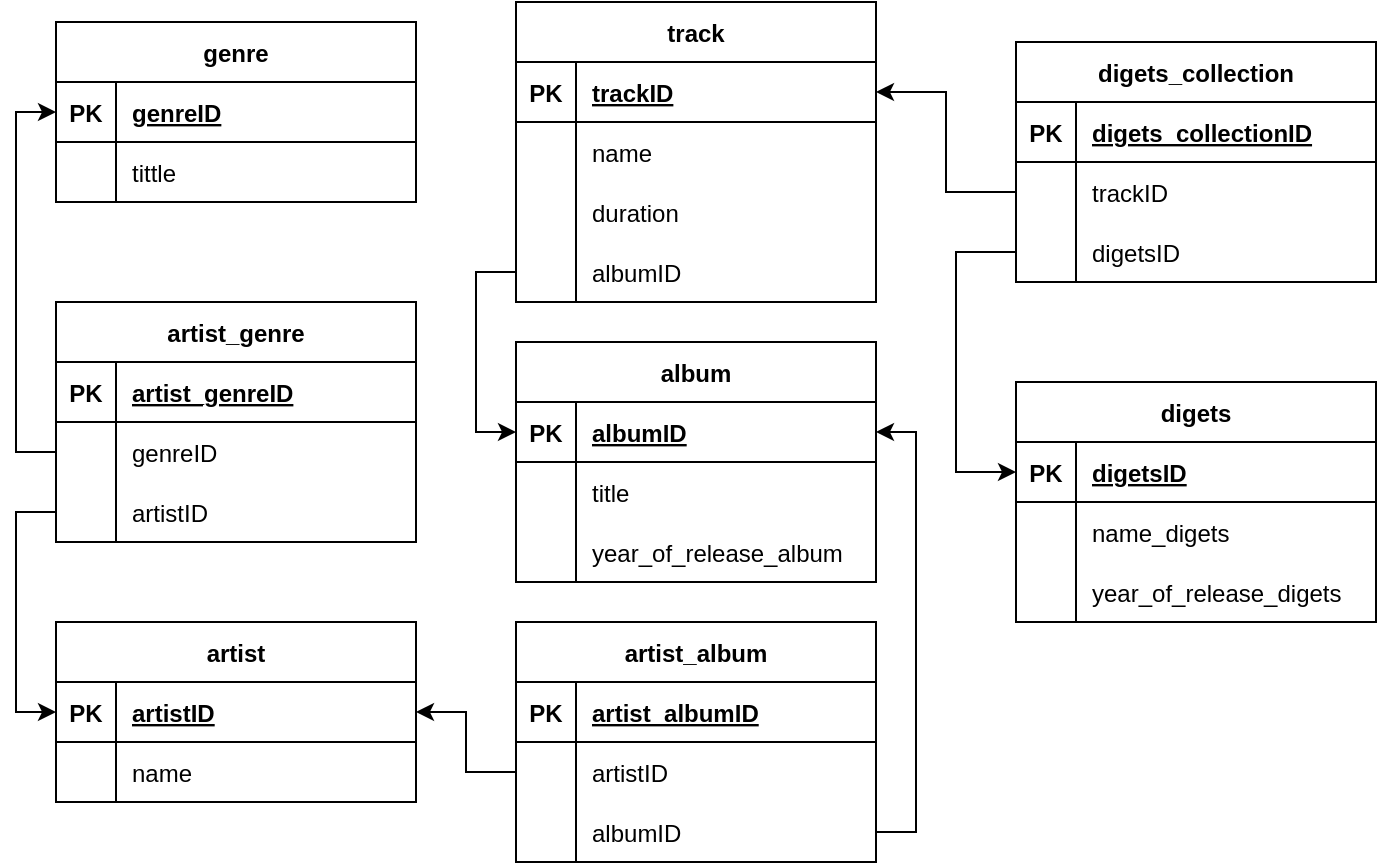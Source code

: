 <mxfile version="20.8.5" type="device"><diagram id="lGMlDadSAoJWedTkIwR0" name="Страница 1"><mxGraphModel dx="1072" dy="479" grid="1" gridSize="10" guides="1" tooltips="1" connect="1" arrows="1" fold="1" page="1" pageScale="1" pageWidth="827" pageHeight="1169" math="0" shadow="0"><root><mxCell id="0"/><mxCell id="1" parent="0"/><mxCell id="0uPjDOhhdKzLpMEQH1Mi-1" value="genre" style="shape=table;startSize=30;container=1;collapsible=1;childLayout=tableLayout;fixedRows=1;rowLines=0;fontStyle=1;align=center;resizeLast=1;" parent="1" vertex="1"><mxGeometry x="90" y="20" width="180" height="90" as="geometry"/></mxCell><mxCell id="0uPjDOhhdKzLpMEQH1Mi-2" value="" style="shape=tableRow;horizontal=0;startSize=0;swimlaneHead=0;swimlaneBody=0;fillColor=none;collapsible=0;dropTarget=0;points=[[0,0.5],[1,0.5]];portConstraint=eastwest;top=0;left=0;right=0;bottom=1;" parent="0uPjDOhhdKzLpMEQH1Mi-1" vertex="1"><mxGeometry y="30" width="180" height="30" as="geometry"/></mxCell><mxCell id="0uPjDOhhdKzLpMEQH1Mi-3" value="PK" style="shape=partialRectangle;connectable=0;fillColor=none;top=0;left=0;bottom=0;right=0;fontStyle=1;overflow=hidden;" parent="0uPjDOhhdKzLpMEQH1Mi-2" vertex="1"><mxGeometry width="30" height="30" as="geometry"><mxRectangle width="30" height="30" as="alternateBounds"/></mxGeometry></mxCell><mxCell id="0uPjDOhhdKzLpMEQH1Mi-4" value="genreID" style="shape=partialRectangle;connectable=0;fillColor=none;top=0;left=0;bottom=0;right=0;align=left;spacingLeft=6;fontStyle=5;overflow=hidden;" parent="0uPjDOhhdKzLpMEQH1Mi-2" vertex="1"><mxGeometry x="30" width="150" height="30" as="geometry"><mxRectangle width="150" height="30" as="alternateBounds"/></mxGeometry></mxCell><mxCell id="0uPjDOhhdKzLpMEQH1Mi-5" value="" style="shape=tableRow;horizontal=0;startSize=0;swimlaneHead=0;swimlaneBody=0;fillColor=none;collapsible=0;dropTarget=0;points=[[0,0.5],[1,0.5]];portConstraint=eastwest;top=0;left=0;right=0;bottom=0;" parent="0uPjDOhhdKzLpMEQH1Mi-1" vertex="1"><mxGeometry y="60" width="180" height="30" as="geometry"/></mxCell><mxCell id="0uPjDOhhdKzLpMEQH1Mi-6" value="" style="shape=partialRectangle;connectable=0;fillColor=none;top=0;left=0;bottom=0;right=0;editable=1;overflow=hidden;fontStyle=1" parent="0uPjDOhhdKzLpMEQH1Mi-5" vertex="1"><mxGeometry width="30" height="30" as="geometry"><mxRectangle width="30" height="30" as="alternateBounds"/></mxGeometry></mxCell><mxCell id="0uPjDOhhdKzLpMEQH1Mi-7" value="tittle" style="shape=partialRectangle;connectable=0;fillColor=none;top=0;left=0;bottom=0;right=0;align=left;spacingLeft=6;overflow=hidden;" parent="0uPjDOhhdKzLpMEQH1Mi-5" vertex="1"><mxGeometry x="30" width="150" height="30" as="geometry"><mxRectangle width="150" height="30" as="alternateBounds"/></mxGeometry></mxCell><mxCell id="0uPjDOhhdKzLpMEQH1Mi-20" value="artist" style="shape=table;startSize=30;container=1;collapsible=1;childLayout=tableLayout;fixedRows=1;rowLines=0;fontStyle=1;align=center;resizeLast=1;" parent="1" vertex="1"><mxGeometry x="90" y="320" width="180" height="90" as="geometry"/></mxCell><mxCell id="0uPjDOhhdKzLpMEQH1Mi-21" value="" style="shape=tableRow;horizontal=0;startSize=0;swimlaneHead=0;swimlaneBody=0;fillColor=none;collapsible=0;dropTarget=0;points=[[0,0.5],[1,0.5]];portConstraint=eastwest;top=0;left=0;right=0;bottom=1;" parent="0uPjDOhhdKzLpMEQH1Mi-20" vertex="1"><mxGeometry y="30" width="180" height="30" as="geometry"/></mxCell><mxCell id="0uPjDOhhdKzLpMEQH1Mi-22" value="PK" style="shape=partialRectangle;connectable=0;fillColor=none;top=0;left=0;bottom=0;right=0;fontStyle=1;overflow=hidden;" parent="0uPjDOhhdKzLpMEQH1Mi-21" vertex="1"><mxGeometry width="30" height="30" as="geometry"><mxRectangle width="30" height="30" as="alternateBounds"/></mxGeometry></mxCell><mxCell id="0uPjDOhhdKzLpMEQH1Mi-23" value="artistID" style="shape=partialRectangle;connectable=0;fillColor=none;top=0;left=0;bottom=0;right=0;align=left;spacingLeft=6;fontStyle=5;overflow=hidden;" parent="0uPjDOhhdKzLpMEQH1Mi-21" vertex="1"><mxGeometry x="30" width="150" height="30" as="geometry"><mxRectangle width="150" height="30" as="alternateBounds"/></mxGeometry></mxCell><mxCell id="0uPjDOhhdKzLpMEQH1Mi-24" value="" style="shape=tableRow;horizontal=0;startSize=0;swimlaneHead=0;swimlaneBody=0;fillColor=none;collapsible=0;dropTarget=0;points=[[0,0.5],[1,0.5]];portConstraint=eastwest;top=0;left=0;right=0;bottom=0;" parent="0uPjDOhhdKzLpMEQH1Mi-20" vertex="1"><mxGeometry y="60" width="180" height="30" as="geometry"/></mxCell><mxCell id="0uPjDOhhdKzLpMEQH1Mi-25" value="" style="shape=partialRectangle;connectable=0;fillColor=none;top=0;left=0;bottom=0;right=0;editable=1;overflow=hidden;" parent="0uPjDOhhdKzLpMEQH1Mi-24" vertex="1"><mxGeometry width="30" height="30" as="geometry"><mxRectangle width="30" height="30" as="alternateBounds"/></mxGeometry></mxCell><mxCell id="0uPjDOhhdKzLpMEQH1Mi-26" value="name" style="shape=partialRectangle;connectable=0;fillColor=none;top=0;left=0;bottom=0;right=0;align=left;spacingLeft=6;overflow=hidden;" parent="0uPjDOhhdKzLpMEQH1Mi-24" vertex="1"><mxGeometry x="30" width="150" height="30" as="geometry"><mxRectangle width="150" height="30" as="alternateBounds"/></mxGeometry></mxCell><mxCell id="0uPjDOhhdKzLpMEQH1Mi-33" value="album" style="shape=table;startSize=30;container=1;collapsible=1;childLayout=tableLayout;fixedRows=1;rowLines=0;fontStyle=1;align=center;resizeLast=1;" parent="1" vertex="1"><mxGeometry x="320" y="180" width="180" height="120" as="geometry"/></mxCell><mxCell id="0uPjDOhhdKzLpMEQH1Mi-34" value="" style="shape=tableRow;horizontal=0;startSize=0;swimlaneHead=0;swimlaneBody=0;fillColor=none;collapsible=0;dropTarget=0;points=[[0,0.5],[1,0.5]];portConstraint=eastwest;top=0;left=0;right=0;bottom=1;" parent="0uPjDOhhdKzLpMEQH1Mi-33" vertex="1"><mxGeometry y="30" width="180" height="30" as="geometry"/></mxCell><mxCell id="0uPjDOhhdKzLpMEQH1Mi-35" value="PK" style="shape=partialRectangle;connectable=0;fillColor=none;top=0;left=0;bottom=0;right=0;fontStyle=1;overflow=hidden;" parent="0uPjDOhhdKzLpMEQH1Mi-34" vertex="1"><mxGeometry width="30" height="30" as="geometry"><mxRectangle width="30" height="30" as="alternateBounds"/></mxGeometry></mxCell><mxCell id="0uPjDOhhdKzLpMEQH1Mi-36" value="albumID" style="shape=partialRectangle;connectable=0;fillColor=none;top=0;left=0;bottom=0;right=0;align=left;spacingLeft=6;fontStyle=5;overflow=hidden;" parent="0uPjDOhhdKzLpMEQH1Mi-34" vertex="1"><mxGeometry x="30" width="150" height="30" as="geometry"><mxRectangle width="150" height="30" as="alternateBounds"/></mxGeometry></mxCell><mxCell id="0uPjDOhhdKzLpMEQH1Mi-37" value="" style="shape=tableRow;horizontal=0;startSize=0;swimlaneHead=0;swimlaneBody=0;fillColor=none;collapsible=0;dropTarget=0;points=[[0,0.5],[1,0.5]];portConstraint=eastwest;top=0;left=0;right=0;bottom=0;" parent="0uPjDOhhdKzLpMEQH1Mi-33" vertex="1"><mxGeometry y="60" width="180" height="30" as="geometry"/></mxCell><mxCell id="0uPjDOhhdKzLpMEQH1Mi-38" value="" style="shape=partialRectangle;connectable=0;fillColor=none;top=0;left=0;bottom=0;right=0;editable=1;overflow=hidden;" parent="0uPjDOhhdKzLpMEQH1Mi-37" vertex="1"><mxGeometry width="30" height="30" as="geometry"><mxRectangle width="30" height="30" as="alternateBounds"/></mxGeometry></mxCell><mxCell id="0uPjDOhhdKzLpMEQH1Mi-39" value="title" style="shape=partialRectangle;connectable=0;fillColor=none;top=0;left=0;bottom=0;right=0;align=left;spacingLeft=6;overflow=hidden;" parent="0uPjDOhhdKzLpMEQH1Mi-37" vertex="1"><mxGeometry x="30" width="150" height="30" as="geometry"><mxRectangle width="150" height="30" as="alternateBounds"/></mxGeometry></mxCell><mxCell id="0uPjDOhhdKzLpMEQH1Mi-40" value="" style="shape=tableRow;horizontal=0;startSize=0;swimlaneHead=0;swimlaneBody=0;fillColor=none;collapsible=0;dropTarget=0;points=[[0,0.5],[1,0.5]];portConstraint=eastwest;top=0;left=0;right=0;bottom=0;" parent="0uPjDOhhdKzLpMEQH1Mi-33" vertex="1"><mxGeometry y="90" width="180" height="30" as="geometry"/></mxCell><mxCell id="0uPjDOhhdKzLpMEQH1Mi-41" value="" style="shape=partialRectangle;connectable=0;fillColor=none;top=0;left=0;bottom=0;right=0;editable=1;overflow=hidden;" parent="0uPjDOhhdKzLpMEQH1Mi-40" vertex="1"><mxGeometry width="30" height="30" as="geometry"><mxRectangle width="30" height="30" as="alternateBounds"/></mxGeometry></mxCell><mxCell id="0uPjDOhhdKzLpMEQH1Mi-42" value="year_of_release_album" style="shape=partialRectangle;connectable=0;fillColor=none;top=0;left=0;bottom=0;right=0;align=left;spacingLeft=6;overflow=hidden;" parent="0uPjDOhhdKzLpMEQH1Mi-40" vertex="1"><mxGeometry x="30" width="150" height="30" as="geometry"><mxRectangle width="150" height="30" as="alternateBounds"/></mxGeometry></mxCell><mxCell id="0uPjDOhhdKzLpMEQH1Mi-47" value="track" style="shape=table;startSize=30;container=1;collapsible=1;childLayout=tableLayout;fixedRows=1;rowLines=0;fontStyle=1;align=center;resizeLast=1;" parent="1" vertex="1"><mxGeometry x="320" y="10" width="180" height="150" as="geometry"/></mxCell><mxCell id="0uPjDOhhdKzLpMEQH1Mi-48" value="" style="shape=tableRow;horizontal=0;startSize=0;swimlaneHead=0;swimlaneBody=0;fillColor=none;collapsible=0;dropTarget=0;points=[[0,0.5],[1,0.5]];portConstraint=eastwest;top=0;left=0;right=0;bottom=1;" parent="0uPjDOhhdKzLpMEQH1Mi-47" vertex="1"><mxGeometry y="30" width="180" height="30" as="geometry"/></mxCell><mxCell id="0uPjDOhhdKzLpMEQH1Mi-49" value="PK" style="shape=partialRectangle;connectable=0;fillColor=none;top=0;left=0;bottom=0;right=0;fontStyle=1;overflow=hidden;" parent="0uPjDOhhdKzLpMEQH1Mi-48" vertex="1"><mxGeometry width="30" height="30" as="geometry"><mxRectangle width="30" height="30" as="alternateBounds"/></mxGeometry></mxCell><mxCell id="0uPjDOhhdKzLpMEQH1Mi-50" value="trackID" style="shape=partialRectangle;connectable=0;fillColor=none;top=0;left=0;bottom=0;right=0;align=left;spacingLeft=6;fontStyle=5;overflow=hidden;" parent="0uPjDOhhdKzLpMEQH1Mi-48" vertex="1"><mxGeometry x="30" width="150" height="30" as="geometry"><mxRectangle width="150" height="30" as="alternateBounds"/></mxGeometry></mxCell><mxCell id="0uPjDOhhdKzLpMEQH1Mi-51" value="" style="shape=tableRow;horizontal=0;startSize=0;swimlaneHead=0;swimlaneBody=0;fillColor=none;collapsible=0;dropTarget=0;points=[[0,0.5],[1,0.5]];portConstraint=eastwest;top=0;left=0;right=0;bottom=0;" parent="0uPjDOhhdKzLpMEQH1Mi-47" vertex="1"><mxGeometry y="60" width="180" height="30" as="geometry"/></mxCell><mxCell id="0uPjDOhhdKzLpMEQH1Mi-52" value="" style="shape=partialRectangle;connectable=0;fillColor=none;top=0;left=0;bottom=0;right=0;editable=1;overflow=hidden;" parent="0uPjDOhhdKzLpMEQH1Mi-51" vertex="1"><mxGeometry width="30" height="30" as="geometry"><mxRectangle width="30" height="30" as="alternateBounds"/></mxGeometry></mxCell><mxCell id="0uPjDOhhdKzLpMEQH1Mi-53" value="name" style="shape=partialRectangle;connectable=0;fillColor=none;top=0;left=0;bottom=0;right=0;align=left;spacingLeft=6;overflow=hidden;" parent="0uPjDOhhdKzLpMEQH1Mi-51" vertex="1"><mxGeometry x="30" width="150" height="30" as="geometry"><mxRectangle width="150" height="30" as="alternateBounds"/></mxGeometry></mxCell><mxCell id="0uPjDOhhdKzLpMEQH1Mi-54" value="" style="shape=tableRow;horizontal=0;startSize=0;swimlaneHead=0;swimlaneBody=0;fillColor=none;collapsible=0;dropTarget=0;points=[[0,0.5],[1,0.5]];portConstraint=eastwest;top=0;left=0;right=0;bottom=0;" parent="0uPjDOhhdKzLpMEQH1Mi-47" vertex="1"><mxGeometry y="90" width="180" height="30" as="geometry"/></mxCell><mxCell id="0uPjDOhhdKzLpMEQH1Mi-55" value="" style="shape=partialRectangle;connectable=0;fillColor=none;top=0;left=0;bottom=0;right=0;editable=1;overflow=hidden;" parent="0uPjDOhhdKzLpMEQH1Mi-54" vertex="1"><mxGeometry width="30" height="30" as="geometry"><mxRectangle width="30" height="30" as="alternateBounds"/></mxGeometry></mxCell><mxCell id="0uPjDOhhdKzLpMEQH1Mi-56" value="duration" style="shape=partialRectangle;connectable=0;fillColor=none;top=0;left=0;bottom=0;right=0;align=left;spacingLeft=6;overflow=hidden;" parent="0uPjDOhhdKzLpMEQH1Mi-54" vertex="1"><mxGeometry x="30" width="150" height="30" as="geometry"><mxRectangle width="150" height="30" as="alternateBounds"/></mxGeometry></mxCell><mxCell id="0uPjDOhhdKzLpMEQH1Mi-57" value="" style="shape=tableRow;horizontal=0;startSize=0;swimlaneHead=0;swimlaneBody=0;fillColor=none;collapsible=0;dropTarget=0;points=[[0,0.5],[1,0.5]];portConstraint=eastwest;top=0;left=0;right=0;bottom=0;" parent="0uPjDOhhdKzLpMEQH1Mi-47" vertex="1"><mxGeometry y="120" width="180" height="30" as="geometry"/></mxCell><mxCell id="0uPjDOhhdKzLpMEQH1Mi-58" value="" style="shape=partialRectangle;connectable=0;fillColor=none;top=0;left=0;bottom=0;right=0;editable=1;overflow=hidden;" parent="0uPjDOhhdKzLpMEQH1Mi-57" vertex="1"><mxGeometry width="30" height="30" as="geometry"><mxRectangle width="30" height="30" as="alternateBounds"/></mxGeometry></mxCell><mxCell id="0uPjDOhhdKzLpMEQH1Mi-59" value="albumID" style="shape=partialRectangle;connectable=0;fillColor=none;top=0;left=0;bottom=0;right=0;align=left;spacingLeft=6;overflow=hidden;" parent="0uPjDOhhdKzLpMEQH1Mi-57" vertex="1"><mxGeometry x="30" width="150" height="30" as="geometry"><mxRectangle width="150" height="30" as="alternateBounds"/></mxGeometry></mxCell><mxCell id="3a5hWty3GKKJto-T6aXx-13" value="artist_genre" style="shape=table;startSize=30;container=1;collapsible=1;childLayout=tableLayout;fixedRows=1;rowLines=0;fontStyle=1;align=center;resizeLast=1;" parent="1" vertex="1"><mxGeometry x="90" y="160" width="180" height="120" as="geometry"/></mxCell><mxCell id="3a5hWty3GKKJto-T6aXx-14" value="" style="shape=tableRow;horizontal=0;startSize=0;swimlaneHead=0;swimlaneBody=0;fillColor=none;collapsible=0;dropTarget=0;points=[[0,0.5],[1,0.5]];portConstraint=eastwest;top=0;left=0;right=0;bottom=1;" parent="3a5hWty3GKKJto-T6aXx-13" vertex="1"><mxGeometry y="30" width="180" height="30" as="geometry"/></mxCell><mxCell id="3a5hWty3GKKJto-T6aXx-15" value="PK" style="shape=partialRectangle;connectable=0;fillColor=none;top=0;left=0;bottom=0;right=0;fontStyle=1;overflow=hidden;" parent="3a5hWty3GKKJto-T6aXx-14" vertex="1"><mxGeometry width="30" height="30" as="geometry"><mxRectangle width="30" height="30" as="alternateBounds"/></mxGeometry></mxCell><mxCell id="3a5hWty3GKKJto-T6aXx-16" value="artist_genreID" style="shape=partialRectangle;connectable=0;fillColor=none;top=0;left=0;bottom=0;right=0;align=left;spacingLeft=6;fontStyle=5;overflow=hidden;" parent="3a5hWty3GKKJto-T6aXx-14" vertex="1"><mxGeometry x="30" width="150" height="30" as="geometry"><mxRectangle width="150" height="30" as="alternateBounds"/></mxGeometry></mxCell><mxCell id="3a5hWty3GKKJto-T6aXx-17" value="" style="shape=tableRow;horizontal=0;startSize=0;swimlaneHead=0;swimlaneBody=0;fillColor=none;collapsible=0;dropTarget=0;points=[[0,0.5],[1,0.5]];portConstraint=eastwest;top=0;left=0;right=0;bottom=0;" parent="3a5hWty3GKKJto-T6aXx-13" vertex="1"><mxGeometry y="60" width="180" height="30" as="geometry"/></mxCell><mxCell id="3a5hWty3GKKJto-T6aXx-18" value="" style="shape=partialRectangle;connectable=0;fillColor=none;top=0;left=0;bottom=0;right=0;editable=1;overflow=hidden;" parent="3a5hWty3GKKJto-T6aXx-17" vertex="1"><mxGeometry width="30" height="30" as="geometry"><mxRectangle width="30" height="30" as="alternateBounds"/></mxGeometry></mxCell><mxCell id="3a5hWty3GKKJto-T6aXx-19" value="genreID" style="shape=partialRectangle;connectable=0;fillColor=none;top=0;left=0;bottom=0;right=0;align=left;spacingLeft=6;overflow=hidden;" parent="3a5hWty3GKKJto-T6aXx-17" vertex="1"><mxGeometry x="30" width="150" height="30" as="geometry"><mxRectangle width="150" height="30" as="alternateBounds"/></mxGeometry></mxCell><mxCell id="3a5hWty3GKKJto-T6aXx-20" value="" style="shape=tableRow;horizontal=0;startSize=0;swimlaneHead=0;swimlaneBody=0;fillColor=none;collapsible=0;dropTarget=0;points=[[0,0.5],[1,0.5]];portConstraint=eastwest;top=0;left=0;right=0;bottom=0;" parent="3a5hWty3GKKJto-T6aXx-13" vertex="1"><mxGeometry y="90" width="180" height="30" as="geometry"/></mxCell><mxCell id="3a5hWty3GKKJto-T6aXx-21" value="" style="shape=partialRectangle;connectable=0;fillColor=none;top=0;left=0;bottom=0;right=0;editable=1;overflow=hidden;" parent="3a5hWty3GKKJto-T6aXx-20" vertex="1"><mxGeometry width="30" height="30" as="geometry"><mxRectangle width="30" height="30" as="alternateBounds"/></mxGeometry></mxCell><mxCell id="3a5hWty3GKKJto-T6aXx-22" value="artistID" style="shape=partialRectangle;connectable=0;fillColor=none;top=0;left=0;bottom=0;right=0;align=left;spacingLeft=6;overflow=hidden;" parent="3a5hWty3GKKJto-T6aXx-20" vertex="1"><mxGeometry x="30" width="150" height="30" as="geometry"><mxRectangle width="150" height="30" as="alternateBounds"/></mxGeometry></mxCell><mxCell id="3a5hWty3GKKJto-T6aXx-27" style="edgeStyle=orthogonalEdgeStyle;rounded=0;orthogonalLoop=1;jettySize=auto;html=1;exitX=0;exitY=0.5;exitDx=0;exitDy=0;entryX=0;entryY=0.5;entryDx=0;entryDy=0;" parent="1" source="3a5hWty3GKKJto-T6aXx-17" target="0uPjDOhhdKzLpMEQH1Mi-2" edge="1"><mxGeometry relative="1" as="geometry"/></mxCell><mxCell id="3a5hWty3GKKJto-T6aXx-28" style="edgeStyle=orthogonalEdgeStyle;rounded=0;orthogonalLoop=1;jettySize=auto;html=1;exitX=0;exitY=0.5;exitDx=0;exitDy=0;entryX=0;entryY=0.5;entryDx=0;entryDy=0;" parent="1" source="3a5hWty3GKKJto-T6aXx-20" target="0uPjDOhhdKzLpMEQH1Mi-21" edge="1"><mxGeometry relative="1" as="geometry"/></mxCell><mxCell id="3a5hWty3GKKJto-T6aXx-29" value="artist_album" style="shape=table;startSize=30;container=1;collapsible=1;childLayout=tableLayout;fixedRows=1;rowLines=0;fontStyle=1;align=center;resizeLast=1;" parent="1" vertex="1"><mxGeometry x="320" y="320" width="180" height="120" as="geometry"/></mxCell><mxCell id="3a5hWty3GKKJto-T6aXx-30" value="" style="shape=tableRow;horizontal=0;startSize=0;swimlaneHead=0;swimlaneBody=0;fillColor=none;collapsible=0;dropTarget=0;points=[[0,0.5],[1,0.5]];portConstraint=eastwest;top=0;left=0;right=0;bottom=1;" parent="3a5hWty3GKKJto-T6aXx-29" vertex="1"><mxGeometry y="30" width="180" height="30" as="geometry"/></mxCell><mxCell id="3a5hWty3GKKJto-T6aXx-31" value="PK" style="shape=partialRectangle;connectable=0;fillColor=none;top=0;left=0;bottom=0;right=0;fontStyle=1;overflow=hidden;" parent="3a5hWty3GKKJto-T6aXx-30" vertex="1"><mxGeometry width="30" height="30" as="geometry"><mxRectangle width="30" height="30" as="alternateBounds"/></mxGeometry></mxCell><mxCell id="3a5hWty3GKKJto-T6aXx-32" value="artist_albumID" style="shape=partialRectangle;connectable=0;fillColor=none;top=0;left=0;bottom=0;right=0;align=left;spacingLeft=6;fontStyle=5;overflow=hidden;" parent="3a5hWty3GKKJto-T6aXx-30" vertex="1"><mxGeometry x="30" width="150" height="30" as="geometry"><mxRectangle width="150" height="30" as="alternateBounds"/></mxGeometry></mxCell><mxCell id="3a5hWty3GKKJto-T6aXx-33" value="" style="shape=tableRow;horizontal=0;startSize=0;swimlaneHead=0;swimlaneBody=0;fillColor=none;collapsible=0;dropTarget=0;points=[[0,0.5],[1,0.5]];portConstraint=eastwest;top=0;left=0;right=0;bottom=0;" parent="3a5hWty3GKKJto-T6aXx-29" vertex="1"><mxGeometry y="60" width="180" height="30" as="geometry"/></mxCell><mxCell id="3a5hWty3GKKJto-T6aXx-34" value="" style="shape=partialRectangle;connectable=0;fillColor=none;top=0;left=0;bottom=0;right=0;editable=1;overflow=hidden;" parent="3a5hWty3GKKJto-T6aXx-33" vertex="1"><mxGeometry width="30" height="30" as="geometry"><mxRectangle width="30" height="30" as="alternateBounds"/></mxGeometry></mxCell><mxCell id="3a5hWty3GKKJto-T6aXx-35" value="artistID" style="shape=partialRectangle;connectable=0;fillColor=none;top=0;left=0;bottom=0;right=0;align=left;spacingLeft=6;overflow=hidden;" parent="3a5hWty3GKKJto-T6aXx-33" vertex="1"><mxGeometry x="30" width="150" height="30" as="geometry"><mxRectangle width="150" height="30" as="alternateBounds"/></mxGeometry></mxCell><mxCell id="3a5hWty3GKKJto-T6aXx-36" value="" style="shape=tableRow;horizontal=0;startSize=0;swimlaneHead=0;swimlaneBody=0;fillColor=none;collapsible=0;dropTarget=0;points=[[0,0.5],[1,0.5]];portConstraint=eastwest;top=0;left=0;right=0;bottom=0;" parent="3a5hWty3GKKJto-T6aXx-29" vertex="1"><mxGeometry y="90" width="180" height="30" as="geometry"/></mxCell><mxCell id="3a5hWty3GKKJto-T6aXx-37" value="" style="shape=partialRectangle;connectable=0;fillColor=none;top=0;left=0;bottom=0;right=0;editable=1;overflow=hidden;" parent="3a5hWty3GKKJto-T6aXx-36" vertex="1"><mxGeometry width="30" height="30" as="geometry"><mxRectangle width="30" height="30" as="alternateBounds"/></mxGeometry></mxCell><mxCell id="3a5hWty3GKKJto-T6aXx-38" value="albumID" style="shape=partialRectangle;connectable=0;fillColor=none;top=0;left=0;bottom=0;right=0;align=left;spacingLeft=6;overflow=hidden;" parent="3a5hWty3GKKJto-T6aXx-36" vertex="1"><mxGeometry x="30" width="150" height="30" as="geometry"><mxRectangle width="150" height="30" as="alternateBounds"/></mxGeometry></mxCell><mxCell id="3a5hWty3GKKJto-T6aXx-42" style="edgeStyle=orthogonalEdgeStyle;rounded=0;orthogonalLoop=1;jettySize=auto;html=1;exitX=0;exitY=0.5;exitDx=0;exitDy=0;entryX=1;entryY=0.5;entryDx=0;entryDy=0;" parent="1" source="3a5hWty3GKKJto-T6aXx-33" target="0uPjDOhhdKzLpMEQH1Mi-21" edge="1"><mxGeometry relative="1" as="geometry"/></mxCell><mxCell id="3a5hWty3GKKJto-T6aXx-45" style="edgeStyle=orthogonalEdgeStyle;rounded=0;orthogonalLoop=1;jettySize=auto;html=1;exitX=1;exitY=0.5;exitDx=0;exitDy=0;entryX=1;entryY=0.5;entryDx=0;entryDy=0;" parent="1" source="3a5hWty3GKKJto-T6aXx-36" target="0uPjDOhhdKzLpMEQH1Mi-34" edge="1"><mxGeometry relative="1" as="geometry"/></mxCell><mxCell id="3a5hWty3GKKJto-T6aXx-46" style="edgeStyle=orthogonalEdgeStyle;rounded=0;orthogonalLoop=1;jettySize=auto;html=1;exitX=0;exitY=0.5;exitDx=0;exitDy=0;entryX=0;entryY=0.5;entryDx=0;entryDy=0;" parent="1" source="0uPjDOhhdKzLpMEQH1Mi-57" target="0uPjDOhhdKzLpMEQH1Mi-34" edge="1"><mxGeometry relative="1" as="geometry"/></mxCell><mxCell id="3a5hWty3GKKJto-T6aXx-47" value="digets_collection" style="shape=table;startSize=30;container=1;collapsible=1;childLayout=tableLayout;fixedRows=1;rowLines=0;fontStyle=1;align=center;resizeLast=1;" parent="1" vertex="1"><mxGeometry x="570" y="30" width="180" height="120" as="geometry"/></mxCell><mxCell id="3a5hWty3GKKJto-T6aXx-48" value="" style="shape=tableRow;horizontal=0;startSize=0;swimlaneHead=0;swimlaneBody=0;fillColor=none;collapsible=0;dropTarget=0;points=[[0,0.5],[1,0.5]];portConstraint=eastwest;top=0;left=0;right=0;bottom=1;" parent="3a5hWty3GKKJto-T6aXx-47" vertex="1"><mxGeometry y="30" width="180" height="30" as="geometry"/></mxCell><mxCell id="3a5hWty3GKKJto-T6aXx-49" value="PK" style="shape=partialRectangle;connectable=0;fillColor=none;top=0;left=0;bottom=0;right=0;fontStyle=1;overflow=hidden;" parent="3a5hWty3GKKJto-T6aXx-48" vertex="1"><mxGeometry width="30" height="30" as="geometry"><mxRectangle width="30" height="30" as="alternateBounds"/></mxGeometry></mxCell><mxCell id="3a5hWty3GKKJto-T6aXx-50" value="digets_collectionID" style="shape=partialRectangle;connectable=0;fillColor=none;top=0;left=0;bottom=0;right=0;align=left;spacingLeft=6;fontStyle=5;overflow=hidden;" parent="3a5hWty3GKKJto-T6aXx-48" vertex="1"><mxGeometry x="30" width="150" height="30" as="geometry"><mxRectangle width="150" height="30" as="alternateBounds"/></mxGeometry></mxCell><mxCell id="3a5hWty3GKKJto-T6aXx-51" value="" style="shape=tableRow;horizontal=0;startSize=0;swimlaneHead=0;swimlaneBody=0;fillColor=none;collapsible=0;dropTarget=0;points=[[0,0.5],[1,0.5]];portConstraint=eastwest;top=0;left=0;right=0;bottom=0;" parent="3a5hWty3GKKJto-T6aXx-47" vertex="1"><mxGeometry y="60" width="180" height="30" as="geometry"/></mxCell><mxCell id="3a5hWty3GKKJto-T6aXx-52" value="" style="shape=partialRectangle;connectable=0;fillColor=none;top=0;left=0;bottom=0;right=0;editable=1;overflow=hidden;" parent="3a5hWty3GKKJto-T6aXx-51" vertex="1"><mxGeometry width="30" height="30" as="geometry"><mxRectangle width="30" height="30" as="alternateBounds"/></mxGeometry></mxCell><mxCell id="3a5hWty3GKKJto-T6aXx-53" value="trackID" style="shape=partialRectangle;connectable=0;fillColor=none;top=0;left=0;bottom=0;right=0;align=left;spacingLeft=6;overflow=hidden;" parent="3a5hWty3GKKJto-T6aXx-51" vertex="1"><mxGeometry x="30" width="150" height="30" as="geometry"><mxRectangle width="150" height="30" as="alternateBounds"/></mxGeometry></mxCell><mxCell id="3a5hWty3GKKJto-T6aXx-54" value="" style="shape=tableRow;horizontal=0;startSize=0;swimlaneHead=0;swimlaneBody=0;fillColor=none;collapsible=0;dropTarget=0;points=[[0,0.5],[1,0.5]];portConstraint=eastwest;top=0;left=0;right=0;bottom=0;" parent="3a5hWty3GKKJto-T6aXx-47" vertex="1"><mxGeometry y="90" width="180" height="30" as="geometry"/></mxCell><mxCell id="3a5hWty3GKKJto-T6aXx-55" value="" style="shape=partialRectangle;connectable=0;fillColor=none;top=0;left=0;bottom=0;right=0;editable=1;overflow=hidden;" parent="3a5hWty3GKKJto-T6aXx-54" vertex="1"><mxGeometry width="30" height="30" as="geometry"><mxRectangle width="30" height="30" as="alternateBounds"/></mxGeometry></mxCell><mxCell id="3a5hWty3GKKJto-T6aXx-56" value="digetsID" style="shape=partialRectangle;connectable=0;fillColor=none;top=0;left=0;bottom=0;right=0;align=left;spacingLeft=6;overflow=hidden;" parent="3a5hWty3GKKJto-T6aXx-54" vertex="1"><mxGeometry x="30" width="150" height="30" as="geometry"><mxRectangle width="150" height="30" as="alternateBounds"/></mxGeometry></mxCell><mxCell id="3a5hWty3GKKJto-T6aXx-60" value="digets" style="shape=table;startSize=30;container=1;collapsible=1;childLayout=tableLayout;fixedRows=1;rowLines=0;fontStyle=1;align=center;resizeLast=1;" parent="1" vertex="1"><mxGeometry x="570" y="200" width="180" height="120" as="geometry"/></mxCell><mxCell id="3a5hWty3GKKJto-T6aXx-61" value="" style="shape=tableRow;horizontal=0;startSize=0;swimlaneHead=0;swimlaneBody=0;fillColor=none;collapsible=0;dropTarget=0;points=[[0,0.5],[1,0.5]];portConstraint=eastwest;top=0;left=0;right=0;bottom=1;" parent="3a5hWty3GKKJto-T6aXx-60" vertex="1"><mxGeometry y="30" width="180" height="30" as="geometry"/></mxCell><mxCell id="3a5hWty3GKKJto-T6aXx-62" value="PK" style="shape=partialRectangle;connectable=0;fillColor=none;top=0;left=0;bottom=0;right=0;fontStyle=1;overflow=hidden;" parent="3a5hWty3GKKJto-T6aXx-61" vertex="1"><mxGeometry width="30" height="30" as="geometry"><mxRectangle width="30" height="30" as="alternateBounds"/></mxGeometry></mxCell><mxCell id="3a5hWty3GKKJto-T6aXx-63" value="digetsID" style="shape=partialRectangle;connectable=0;fillColor=none;top=0;left=0;bottom=0;right=0;align=left;spacingLeft=6;fontStyle=5;overflow=hidden;" parent="3a5hWty3GKKJto-T6aXx-61" vertex="1"><mxGeometry x="30" width="150" height="30" as="geometry"><mxRectangle width="150" height="30" as="alternateBounds"/></mxGeometry></mxCell><mxCell id="3a5hWty3GKKJto-T6aXx-64" value="" style="shape=tableRow;horizontal=0;startSize=0;swimlaneHead=0;swimlaneBody=0;fillColor=none;collapsible=0;dropTarget=0;points=[[0,0.5],[1,0.5]];portConstraint=eastwest;top=0;left=0;right=0;bottom=0;" parent="3a5hWty3GKKJto-T6aXx-60" vertex="1"><mxGeometry y="60" width="180" height="30" as="geometry"/></mxCell><mxCell id="3a5hWty3GKKJto-T6aXx-65" value="" style="shape=partialRectangle;connectable=0;fillColor=none;top=0;left=0;bottom=0;right=0;editable=1;overflow=hidden;" parent="3a5hWty3GKKJto-T6aXx-64" vertex="1"><mxGeometry width="30" height="30" as="geometry"><mxRectangle width="30" height="30" as="alternateBounds"/></mxGeometry></mxCell><mxCell id="3a5hWty3GKKJto-T6aXx-66" value="name_digets" style="shape=partialRectangle;connectable=0;fillColor=none;top=0;left=0;bottom=0;right=0;align=left;spacingLeft=6;overflow=hidden;" parent="3a5hWty3GKKJto-T6aXx-64" vertex="1"><mxGeometry x="30" width="150" height="30" as="geometry"><mxRectangle width="150" height="30" as="alternateBounds"/></mxGeometry></mxCell><mxCell id="3a5hWty3GKKJto-T6aXx-67" value="" style="shape=tableRow;horizontal=0;startSize=0;swimlaneHead=0;swimlaneBody=0;fillColor=none;collapsible=0;dropTarget=0;points=[[0,0.5],[1,0.5]];portConstraint=eastwest;top=0;left=0;right=0;bottom=0;" parent="3a5hWty3GKKJto-T6aXx-60" vertex="1"><mxGeometry y="90" width="180" height="30" as="geometry"/></mxCell><mxCell id="3a5hWty3GKKJto-T6aXx-68" value="" style="shape=partialRectangle;connectable=0;fillColor=none;top=0;left=0;bottom=0;right=0;editable=1;overflow=hidden;" parent="3a5hWty3GKKJto-T6aXx-67" vertex="1"><mxGeometry width="30" height="30" as="geometry"><mxRectangle width="30" height="30" as="alternateBounds"/></mxGeometry></mxCell><mxCell id="3a5hWty3GKKJto-T6aXx-69" value="year_of_release_digets" style="shape=partialRectangle;connectable=0;fillColor=none;top=0;left=0;bottom=0;right=0;align=left;spacingLeft=6;overflow=hidden;" parent="3a5hWty3GKKJto-T6aXx-67" vertex="1"><mxGeometry x="30" width="150" height="30" as="geometry"><mxRectangle width="150" height="30" as="alternateBounds"/></mxGeometry></mxCell><mxCell id="3a5hWty3GKKJto-T6aXx-73" style="edgeStyle=orthogonalEdgeStyle;rounded=0;orthogonalLoop=1;jettySize=auto;html=1;exitX=0;exitY=0.5;exitDx=0;exitDy=0;entryX=1;entryY=0.5;entryDx=0;entryDy=0;" parent="1" source="3a5hWty3GKKJto-T6aXx-51" target="0uPjDOhhdKzLpMEQH1Mi-48" edge="1"><mxGeometry relative="1" as="geometry"/></mxCell><mxCell id="3a5hWty3GKKJto-T6aXx-74" style="edgeStyle=orthogonalEdgeStyle;rounded=0;orthogonalLoop=1;jettySize=auto;html=1;exitX=0;exitY=0.5;exitDx=0;exitDy=0;entryX=0;entryY=0.5;entryDx=0;entryDy=0;" parent="1" source="3a5hWty3GKKJto-T6aXx-54" target="3a5hWty3GKKJto-T6aXx-61" edge="1"><mxGeometry relative="1" as="geometry"><mxPoint x="567" y="250" as="targetPoint"/><Array as="points"><mxPoint x="540" y="135"/><mxPoint x="540" y="245"/></Array></mxGeometry></mxCell></root></mxGraphModel></diagram></mxfile>